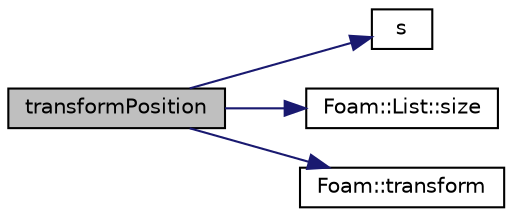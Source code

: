 digraph "transformPosition"
{
  bgcolor="transparent";
  edge [fontname="Helvetica",fontsize="10",labelfontname="Helvetica",labelfontsize="10"];
  node [fontname="Helvetica",fontsize="10",shape=record];
  rankdir="LR";
  Node2617 [label="transformPosition",height=0.2,width=0.4,color="black", fillcolor="grey75", style="filled", fontcolor="black"];
  Node2617 -> Node2618 [color="midnightblue",fontsize="10",style="solid",fontname="Helvetica"];
  Node2618 [label="s",height=0.2,width=0.4,color="black",URL="$a19343.html#abb9c4233033fad2ad0206cd4adad3b9f"];
  Node2617 -> Node2619 [color="midnightblue",fontsize="10",style="solid",fontname="Helvetica"];
  Node2619 [label="Foam::List::size",height=0.2,width=0.4,color="black",URL="$a26833.html#a8a5f6fa29bd4b500caf186f60245b384",tooltip="Override size to be inconsistent with allocated storage. "];
  Node2617 -> Node2620 [color="midnightblue",fontsize="10",style="solid",fontname="Helvetica"];
  Node2620 [label="Foam::transform",height=0.2,width=0.4,color="black",URL="$a21851.html#a919915170941701c1223291531ad010c"];
}

